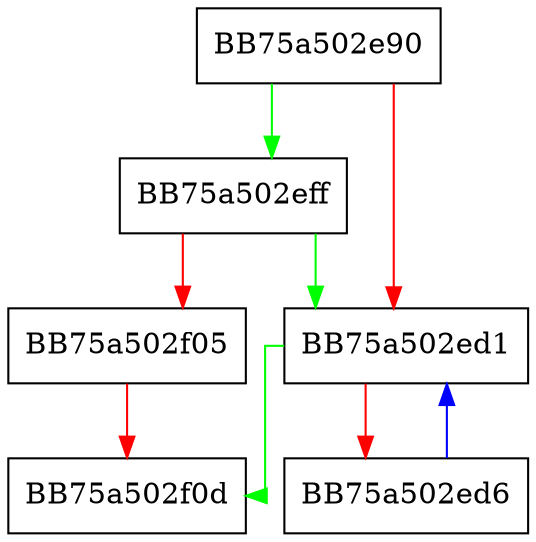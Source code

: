 digraph erase {
  node [shape="box"];
  graph [splines=ortho];
  BB75a502e90 -> BB75a502eff [color="green"];
  BB75a502e90 -> BB75a502ed1 [color="red"];
  BB75a502ed1 -> BB75a502f0d [color="green"];
  BB75a502ed1 -> BB75a502ed6 [color="red"];
  BB75a502ed6 -> BB75a502ed1 [color="blue"];
  BB75a502eff -> BB75a502ed1 [color="green"];
  BB75a502eff -> BB75a502f05 [color="red"];
  BB75a502f05 -> BB75a502f0d [color="red"];
}
